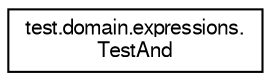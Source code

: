digraph "Jerarquia Gràfica de la Classe"
{
 // LATEX_PDF_SIZE
  edge [fontname="FreeSans",fontsize="10",labelfontname="FreeSans",labelfontsize="10"];
  node [fontname="FreeSans",fontsize="10",shape=record];
  rankdir="LR";
  Node0 [label="test.domain.expressions.\lTestAnd",height=0.2,width=0.4,color="black", fillcolor="white", style="filled",URL="$classtest_1_1domain_1_1expressions_1_1_test_and.html",tooltip="Classe per provar de forma unitària la classe And."];
}
